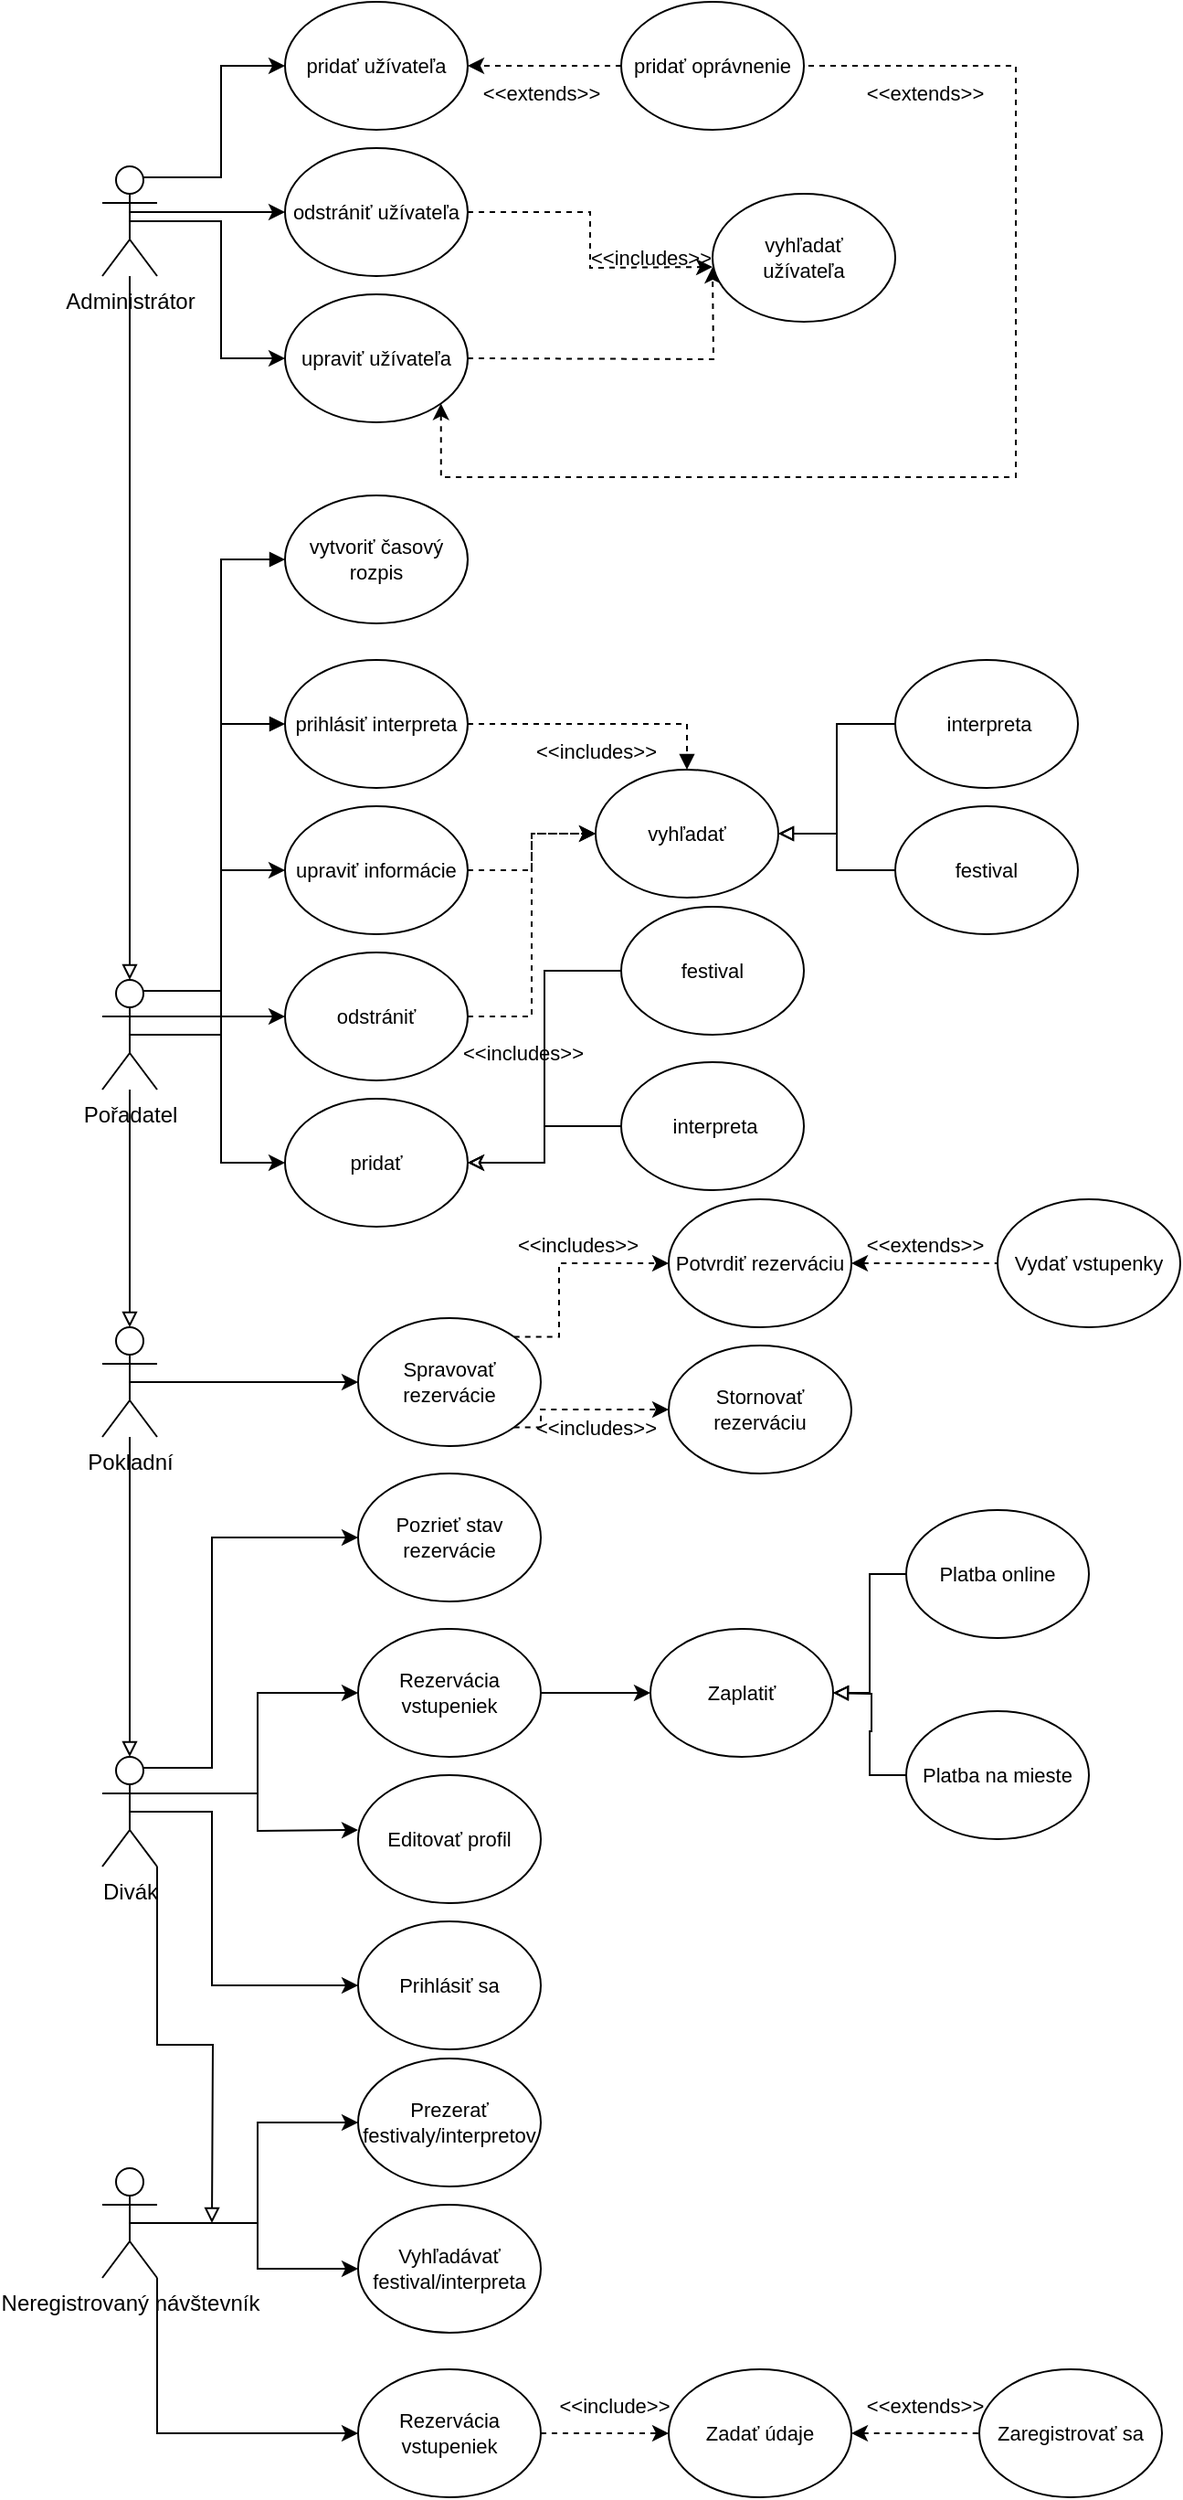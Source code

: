 <mxfile version="13.7.7" type="device"><diagram id="CpDh1_E-RGErYKuJ8NF5" name="Page-1"><mxGraphModel dx="735" dy="1962" grid="1" gridSize="10" guides="1" tooltips="1" connect="1" arrows="1" fold="1" page="1" pageScale="1" pageWidth="827" pageHeight="1169" math="0" shadow="0"><root><mxCell id="0"/><mxCell id="1" parent="0"/><mxCell id="YPE3AGC5MZsozbNIRSG_-3" value="" style="edgeStyle=orthogonalEdgeStyle;rounded=0;orthogonalLoop=1;jettySize=auto;html=1;endArrow=block;endFill=0;" parent="1" source="YPE3AGC5MZsozbNIRSG_-1" target="YPE3AGC5MZsozbNIRSG_-2" edge="1"><mxGeometry relative="1" as="geometry"/></mxCell><mxCell id="uHQpgscaBQbvKBIy0Z1K-59" style="edgeStyle=orthogonalEdgeStyle;rounded=0;orthogonalLoop=1;jettySize=auto;html=1;exitX=0.5;exitY=0.5;exitDx=0;exitDy=0;exitPerimeter=0;startArrow=none;startFill=0;endArrow=classic;endFill=1;fontSize=11;" parent="1" source="YPE3AGC5MZsozbNIRSG_-1" target="uHQpgscaBQbvKBIy0Z1K-51" edge="1"><mxGeometry relative="1" as="geometry"><Array as="points"><mxPoint x="95" y="-105"/></Array></mxGeometry></mxCell><mxCell id="uHQpgscaBQbvKBIy0Z1K-60" style="edgeStyle=orthogonalEdgeStyle;rounded=0;orthogonalLoop=1;jettySize=auto;html=1;exitX=0.75;exitY=0.1;exitDx=0;exitDy=0;exitPerimeter=0;entryX=0;entryY=0.5;entryDx=0;entryDy=0;startArrow=none;startFill=0;endArrow=classic;endFill=1;fontSize=11;" parent="1" source="YPE3AGC5MZsozbNIRSG_-1" target="uHQpgscaBQbvKBIy0Z1K-50" edge="1"><mxGeometry relative="1" as="geometry"/></mxCell><mxCell id="uHQpgscaBQbvKBIy0Z1K-61" style="edgeStyle=orthogonalEdgeStyle;rounded=0;orthogonalLoop=1;jettySize=auto;html=1;exitX=0.5;exitY=0.5;exitDx=0;exitDy=0;exitPerimeter=0;entryX=0;entryY=0.5;entryDx=0;entryDy=0;startArrow=none;startFill=0;endArrow=classic;endFill=1;fontSize=11;" parent="1" source="YPE3AGC5MZsozbNIRSG_-1" edge="1"><mxGeometry relative="1" as="geometry"><mxPoint x="180" y="-25" as="targetPoint"/><Array as="points"><mxPoint x="145" y="-100"/><mxPoint x="145" y="-25"/></Array></mxGeometry></mxCell><mxCell id="YPE3AGC5MZsozbNIRSG_-1" value="Administrátor" style="shape=umlActor;verticalLabelPosition=bottom;verticalAlign=top;html=1;outlineConnect=0;" parent="1" vertex="1"><mxGeometry x="80" y="-130" width="30" height="60" as="geometry"/></mxCell><mxCell id="uHQpgscaBQbvKBIy0Z1K-15" value="" style="edgeStyle=orthogonalEdgeStyle;rounded=0;orthogonalLoop=1;jettySize=auto;html=1;startArrow=none;startFill=0;endArrow=block;endFill=0;fontSize=11;" parent="1" source="YPE3AGC5MZsozbNIRSG_-2" target="YPE3AGC5MZsozbNIRSG_-5" edge="1"><mxGeometry relative="1" as="geometry"/></mxCell><mxCell id="uHQpgscaBQbvKBIy0Z1K-42" style="edgeStyle=orthogonalEdgeStyle;rounded=0;orthogonalLoop=1;jettySize=auto;html=1;exitX=0.5;exitY=0.5;exitDx=0;exitDy=0;exitPerimeter=0;startArrow=none;startFill=0;endArrow=classic;endFill=1;fontSize=11;" parent="1" source="YPE3AGC5MZsozbNIRSG_-2" target="uHQpgscaBQbvKBIy0Z1K-39" edge="1"><mxGeometry relative="1" as="geometry"/></mxCell><mxCell id="uHQpgscaBQbvKBIy0Z1K-43" style="edgeStyle=orthogonalEdgeStyle;rounded=0;orthogonalLoop=1;jettySize=auto;html=1;exitX=0.5;exitY=0.5;exitDx=0;exitDy=0;exitPerimeter=0;entryX=0;entryY=0.5;entryDx=0;entryDy=0;startArrow=none;startFill=0;endArrow=classic;endFill=1;fontSize=11;" parent="1" source="YPE3AGC5MZsozbNIRSG_-2" target="uHQpgscaBQbvKBIy0Z1K-38" edge="1"><mxGeometry relative="1" as="geometry"/></mxCell><mxCell id="LueLTl57gEkTUyTKZ4nw-1" style="edgeStyle=orthogonalEdgeStyle;rounded=0;orthogonalLoop=1;jettySize=auto;html=1;exitX=0.5;exitY=0.5;exitDx=0;exitDy=0;exitPerimeter=0;entryX=0;entryY=0.5;entryDx=0;entryDy=0;startArrow=none;startFill=0;endArrow=classic;endFill=1;fontSize=11;" parent="1" source="YPE3AGC5MZsozbNIRSG_-2" target="uHQpgscaBQbvKBIy0Z1K-16" edge="1"><mxGeometry relative="1" as="geometry"/></mxCell><mxCell id="LueLTl57gEkTUyTKZ4nw-6" style="edgeStyle=orthogonalEdgeStyle;rounded=0;orthogonalLoop=1;jettySize=auto;html=1;exitX=1;exitY=0.333;exitDx=0;exitDy=0;exitPerimeter=0;entryX=0;entryY=0.5;entryDx=0;entryDy=0;startArrow=none;startFill=0;endArrow=block;endFill=1;fontSize=11;" parent="1" source="YPE3AGC5MZsozbNIRSG_-2" target="LueLTl57gEkTUyTKZ4nw-5" edge="1"><mxGeometry relative="1" as="geometry"/></mxCell><mxCell id="LueLTl57gEkTUyTKZ4nw-10" style="edgeStyle=orthogonalEdgeStyle;rounded=0;orthogonalLoop=1;jettySize=auto;html=1;exitX=0.75;exitY=0.1;exitDx=0;exitDy=0;exitPerimeter=0;entryX=0;entryY=0.5;entryDx=0;entryDy=0;startArrow=none;startFill=0;endArrow=block;endFill=1;fontSize=11;" parent="1" source="YPE3AGC5MZsozbNIRSG_-2" target="LueLTl57gEkTUyTKZ4nw-9" edge="1"><mxGeometry relative="1" as="geometry"/></mxCell><mxCell id="YPE3AGC5MZsozbNIRSG_-2" value="Pořadatel" style="shape=umlActor;verticalLabelPosition=bottom;verticalAlign=top;html=1;outlineConnect=0;" parent="1" vertex="1"><mxGeometry x="80" y="315" width="30" height="60" as="geometry"/></mxCell><mxCell id="YPE3AGC5MZsozbNIRSG_-7" value="" style="edgeStyle=orthogonalEdgeStyle;rounded=0;orthogonalLoop=1;jettySize=auto;html=1;endArrow=block;endFill=0;" parent="1" source="YPE3AGC5MZsozbNIRSG_-5" target="YPE3AGC5MZsozbNIRSG_-6" edge="1"><mxGeometry relative="1" as="geometry"/></mxCell><mxCell id="YPE3AGC5MZsozbNIRSG_-52" style="edgeStyle=orthogonalEdgeStyle;rounded=0;orthogonalLoop=1;jettySize=auto;html=1;exitX=0.5;exitY=0.5;exitDx=0;exitDy=0;exitPerimeter=0;entryX=0;entryY=0.5;entryDx=0;entryDy=0;startArrow=none;startFill=0;endArrow=classic;endFill=1;fontSize=11;" parent="1" source="YPE3AGC5MZsozbNIRSG_-5" target="YPE3AGC5MZsozbNIRSG_-50" edge="1"><mxGeometry relative="1" as="geometry"/></mxCell><mxCell id="YPE3AGC5MZsozbNIRSG_-5" value="Pokladní" style="shape=umlActor;verticalLabelPosition=bottom;verticalAlign=top;html=1;outlineConnect=0;" parent="1" vertex="1"><mxGeometry x="80" y="505" width="30" height="60" as="geometry"/></mxCell><mxCell id="YPE3AGC5MZsozbNIRSG_-19" style="edgeStyle=orthogonalEdgeStyle;rounded=0;orthogonalLoop=1;jettySize=auto;html=1;exitX=1;exitY=1;exitDx=0;exitDy=0;exitPerimeter=0;fontSize=11;endArrow=block;endFill=0;" parent="1" source="YPE3AGC5MZsozbNIRSG_-6" edge="1"><mxGeometry relative="1" as="geometry"><mxPoint x="140" y="995" as="targetPoint"/></mxGeometry></mxCell><mxCell id="YPE3AGC5MZsozbNIRSG_-31" style="edgeStyle=orthogonalEdgeStyle;rounded=0;orthogonalLoop=1;jettySize=auto;html=1;exitX=1;exitY=0.333;exitDx=0;exitDy=0;exitPerimeter=0;startArrow=none;startFill=0;endArrow=classic;endFill=1;fontSize=11;" parent="1" source="YPE3AGC5MZsozbNIRSG_-6" edge="1"><mxGeometry relative="1" as="geometry"><mxPoint x="220" y="780" as="targetPoint"/></mxGeometry></mxCell><mxCell id="YPE3AGC5MZsozbNIRSG_-32" style="edgeStyle=orthogonalEdgeStyle;rounded=0;orthogonalLoop=1;jettySize=auto;html=1;exitX=1;exitY=0.333;exitDx=0;exitDy=0;exitPerimeter=0;entryX=0;entryY=0.5;entryDx=0;entryDy=0;startArrow=none;startFill=0;endArrow=classic;endFill=1;fontSize=11;" parent="1" source="YPE3AGC5MZsozbNIRSG_-6" edge="1"><mxGeometry relative="1" as="geometry"><mxPoint x="220" y="705" as="targetPoint"/><Array as="points"><mxPoint x="165" y="760"/><mxPoint x="165" y="705"/></Array></mxGeometry></mxCell><mxCell id="YPE3AGC5MZsozbNIRSG_-48" style="edgeStyle=orthogonalEdgeStyle;rounded=0;orthogonalLoop=1;jettySize=auto;html=1;exitX=0.75;exitY=0.1;exitDx=0;exitDy=0;exitPerimeter=0;entryX=0;entryY=0.5;entryDx=0;entryDy=0;startArrow=none;startFill=0;endArrow=classic;endFill=1;fontSize=11;" parent="1" source="YPE3AGC5MZsozbNIRSG_-6" target="YPE3AGC5MZsozbNIRSG_-47" edge="1"><mxGeometry relative="1" as="geometry"><Array as="points"><mxPoint x="140" y="746"/><mxPoint x="140" y="620"/></Array></mxGeometry></mxCell><mxCell id="uHQpgscaBQbvKBIy0Z1K-3" style="edgeStyle=orthogonalEdgeStyle;rounded=0;orthogonalLoop=1;jettySize=auto;html=1;exitX=0.5;exitY=0.5;exitDx=0;exitDy=0;exitPerimeter=0;entryX=0;entryY=0.5;entryDx=0;entryDy=0;startArrow=none;startFill=0;endArrow=classic;endFill=1;fontSize=11;" parent="1" source="YPE3AGC5MZsozbNIRSG_-6" target="uHQpgscaBQbvKBIy0Z1K-1" edge="1"><mxGeometry relative="1" as="geometry"><Array as="points"><mxPoint x="140" y="770"/><mxPoint x="140" y="865"/></Array></mxGeometry></mxCell><mxCell id="YPE3AGC5MZsozbNIRSG_-6" value="Divák" style="shape=umlActor;verticalLabelPosition=bottom;verticalAlign=top;html=1;outlineConnect=0;" parent="1" vertex="1"><mxGeometry x="80" y="740" width="30" height="60" as="geometry"/></mxCell><mxCell id="YPE3AGC5MZsozbNIRSG_-16" style="edgeStyle=orthogonalEdgeStyle;rounded=0;orthogonalLoop=1;jettySize=auto;html=1;exitX=0.5;exitY=0.5;exitDx=0;exitDy=0;exitPerimeter=0;entryX=0;entryY=0.5;entryDx=0;entryDy=0;fontSize=11;" parent="1" source="YPE3AGC5MZsozbNIRSG_-8" target="YPE3AGC5MZsozbNIRSG_-14" edge="1"><mxGeometry relative="1" as="geometry"/></mxCell><mxCell id="YPE3AGC5MZsozbNIRSG_-17" style="edgeStyle=orthogonalEdgeStyle;rounded=0;orthogonalLoop=1;jettySize=auto;html=1;exitX=0.5;exitY=0.5;exitDx=0;exitDy=0;exitPerimeter=0;entryX=0;entryY=0.5;entryDx=0;entryDy=0;fontSize=11;" parent="1" source="YPE3AGC5MZsozbNIRSG_-8" target="YPE3AGC5MZsozbNIRSG_-12" edge="1"><mxGeometry relative="1" as="geometry"/></mxCell><mxCell id="YPE3AGC5MZsozbNIRSG_-21" style="edgeStyle=orthogonalEdgeStyle;rounded=0;orthogonalLoop=1;jettySize=auto;html=1;exitX=1;exitY=1;exitDx=0;exitDy=0;exitPerimeter=0;entryX=0;entryY=0.5;entryDx=0;entryDy=0;endArrow=classic;endFill=1;fontSize=11;" parent="1" source="YPE3AGC5MZsozbNIRSG_-8" target="YPE3AGC5MZsozbNIRSG_-20" edge="1"><mxGeometry relative="1" as="geometry"/></mxCell><mxCell id="YPE3AGC5MZsozbNIRSG_-8" value="Neregistrovaný návštevník" style="shape=umlActor;verticalLabelPosition=bottom;verticalAlign=top;html=1;outlineConnect=0;" parent="1" vertex="1"><mxGeometry x="80" y="965" width="30" height="60" as="geometry"/></mxCell><mxCell id="YPE3AGC5MZsozbNIRSG_-12" value="Vyhľadávať festival/interpreta" style="ellipse;whiteSpace=wrap;html=1;fontSize=11;" parent="1" vertex="1"><mxGeometry x="220" y="985" width="100" height="70" as="geometry"/></mxCell><mxCell id="YPE3AGC5MZsozbNIRSG_-14" value="Prezerať festivaly/interpretov" style="ellipse;whiteSpace=wrap;html=1;fontSize=11;" parent="1" vertex="1"><mxGeometry x="220" y="905" width="100" height="70" as="geometry"/></mxCell><mxCell id="YPE3AGC5MZsozbNIRSG_-23" style="edgeStyle=orthogonalEdgeStyle;rounded=0;orthogonalLoop=1;jettySize=auto;html=1;exitX=1;exitY=0.5;exitDx=0;exitDy=0;endArrow=classic;endFill=1;fontSize=11;dashed=1;" parent="1" source="YPE3AGC5MZsozbNIRSG_-20" target="YPE3AGC5MZsozbNIRSG_-22" edge="1"><mxGeometry relative="1" as="geometry"/></mxCell><mxCell id="YPE3AGC5MZsozbNIRSG_-20" value="Rezervácia vstupeniek" style="ellipse;whiteSpace=wrap;html=1;fontSize=11;" parent="1" vertex="1"><mxGeometry x="220" y="1075" width="100" height="70" as="geometry"/></mxCell><mxCell id="YPE3AGC5MZsozbNIRSG_-26" style="edgeStyle=orthogonalEdgeStyle;rounded=0;orthogonalLoop=1;jettySize=auto;html=1;exitX=1;exitY=0.5;exitDx=0;exitDy=0;dashed=1;endArrow=none;endFill=0;fontSize=11;startArrow=classic;startFill=1;" parent="1" source="YPE3AGC5MZsozbNIRSG_-22" edge="1"><mxGeometry relative="1" as="geometry"><mxPoint x="560" y="1110" as="targetPoint"/></mxGeometry></mxCell><mxCell id="YPE3AGC5MZsozbNIRSG_-22" value="Zadať údaje" style="ellipse;whiteSpace=wrap;html=1;fontSize=11;" parent="1" vertex="1"><mxGeometry x="390" y="1075" width="100" height="70" as="geometry"/></mxCell><mxCell id="YPE3AGC5MZsozbNIRSG_-24" value="&amp;lt;&amp;lt;include&amp;gt;&amp;gt;" style="text;html=1;align=center;verticalAlign=middle;resizable=0;points=[];autosize=1;fontSize=11;" parent="1" vertex="1"><mxGeometry x="320" y="1085" width="80" height="20" as="geometry"/></mxCell><mxCell id="YPE3AGC5MZsozbNIRSG_-25" value="Zaregistrovať sa" style="ellipse;whiteSpace=wrap;html=1;fontSize=11;" parent="1" vertex="1"><mxGeometry x="560" y="1075" width="100" height="70" as="geometry"/></mxCell><mxCell id="YPE3AGC5MZsozbNIRSG_-27" value="&amp;lt;&amp;lt;extends&amp;gt;&amp;gt;" style="text;html=1;align=center;verticalAlign=middle;resizable=0;points=[];autosize=1;fontSize=11;" parent="1" vertex="1"><mxGeometry x="490" y="1085" width="80" height="20" as="geometry"/></mxCell><mxCell id="YPE3AGC5MZsozbNIRSG_-34" style="edgeStyle=orthogonalEdgeStyle;rounded=0;orthogonalLoop=1;jettySize=auto;html=1;exitX=1;exitY=0.5;exitDx=0;exitDy=0;entryX=0;entryY=0.5;entryDx=0;entryDy=0;startArrow=none;startFill=0;endArrow=classic;endFill=1;fontSize=11;" parent="1" edge="1"><mxGeometry relative="1" as="geometry"><mxPoint x="320" y="705" as="sourcePoint"/><mxPoint x="380" y="705" as="targetPoint"/></mxGeometry></mxCell><mxCell id="YPE3AGC5MZsozbNIRSG_-28" value="Rezervácia vstupeniek" style="ellipse;whiteSpace=wrap;html=1;fontSize=11;" parent="1" vertex="1"><mxGeometry x="220" y="670" width="100" height="70" as="geometry"/></mxCell><mxCell id="YPE3AGC5MZsozbNIRSG_-30" value="Editovať profil" style="ellipse;whiteSpace=wrap;html=1;fontSize=11;" parent="1" vertex="1"><mxGeometry x="220" y="750" width="100" height="70" as="geometry"/></mxCell><mxCell id="YPE3AGC5MZsozbNIRSG_-44" style="edgeStyle=orthogonalEdgeStyle;rounded=0;orthogonalLoop=1;jettySize=auto;html=1;exitX=1;exitY=0.5;exitDx=0;exitDy=0;entryX=0;entryY=0.5;entryDx=0;entryDy=0;startArrow=block;startFill=0;endArrow=none;endFill=0;fontSize=11;" parent="1" target="YPE3AGC5MZsozbNIRSG_-37" edge="1"><mxGeometry relative="1" as="geometry"><mxPoint x="480" y="705" as="sourcePoint"/></mxGeometry></mxCell><mxCell id="YPE3AGC5MZsozbNIRSG_-46" style="edgeStyle=orthogonalEdgeStyle;rounded=0;orthogonalLoop=1;jettySize=auto;html=1;exitX=1;exitY=0.5;exitDx=0;exitDy=0;entryX=0;entryY=0.5;entryDx=0;entryDy=0;startArrow=block;startFill=0;endArrow=none;endFill=0;fontSize=11;" parent="1" source="YPE3AGC5MZsozbNIRSG_-33" target="YPE3AGC5MZsozbNIRSG_-35" edge="1"><mxGeometry relative="1" as="geometry"/></mxCell><mxCell id="YPE3AGC5MZsozbNIRSG_-33" value="Zaplatiť" style="ellipse;whiteSpace=wrap;html=1;fontSize=11;" parent="1" vertex="1"><mxGeometry x="380" y="670" width="100" height="70" as="geometry"/></mxCell><mxCell id="YPE3AGC5MZsozbNIRSG_-35" value="Platba online" style="ellipse;whiteSpace=wrap;html=1;fontSize=11;" parent="1" vertex="1"><mxGeometry x="520" y="605" width="100" height="70" as="geometry"/></mxCell><mxCell id="YPE3AGC5MZsozbNIRSG_-37" value="Platba na mieste" style="ellipse;whiteSpace=wrap;html=1;fontSize=11;" parent="1" vertex="1"><mxGeometry x="520" y="715" width="100" height="70" as="geometry"/></mxCell><mxCell id="YPE3AGC5MZsozbNIRSG_-47" value="Pozrieť stav rezervácie" style="ellipse;whiteSpace=wrap;html=1;fontSize=11;" parent="1" vertex="1"><mxGeometry x="220" y="585" width="100" height="70" as="geometry"/></mxCell><mxCell id="uHQpgscaBQbvKBIy0Z1K-8" style="edgeStyle=orthogonalEdgeStyle;rounded=0;orthogonalLoop=1;jettySize=auto;html=1;exitX=1;exitY=1;exitDx=0;exitDy=0;entryX=0;entryY=0.5;entryDx=0;entryDy=0;startArrow=none;startFill=0;endArrow=classic;endFill=1;fontSize=11;dashed=1;" parent="1" source="YPE3AGC5MZsozbNIRSG_-50" target="uHQpgscaBQbvKBIy0Z1K-6" edge="1"><mxGeometry relative="1" as="geometry"><Array as="points"><mxPoint x="320" y="560"/><mxPoint x="320" y="550"/></Array></mxGeometry></mxCell><mxCell id="uHQpgscaBQbvKBIy0Z1K-9" style="edgeStyle=orthogonalEdgeStyle;rounded=0;orthogonalLoop=1;jettySize=auto;html=1;exitX=1;exitY=0;exitDx=0;exitDy=0;entryX=0;entryY=0.5;entryDx=0;entryDy=0;startArrow=none;startFill=0;endArrow=classic;endFill=1;fontSize=11;dashed=1;" parent="1" source="YPE3AGC5MZsozbNIRSG_-50" target="uHQpgscaBQbvKBIy0Z1K-4" edge="1"><mxGeometry relative="1" as="geometry"><Array as="points"><mxPoint x="330" y="510"/><mxPoint x="330" y="470"/></Array></mxGeometry></mxCell><mxCell id="YPE3AGC5MZsozbNIRSG_-50" value="Spravovať rezervácie" style="ellipse;whiteSpace=wrap;html=1;fontSize=11;" parent="1" vertex="1"><mxGeometry x="220" y="500" width="100" height="70" as="geometry"/></mxCell><mxCell id="uHQpgscaBQbvKBIy0Z1K-1" value="Prihlásiť sa" style="ellipse;whiteSpace=wrap;html=1;fontSize=11;" parent="1" vertex="1"><mxGeometry x="220" y="830" width="100" height="70" as="geometry"/></mxCell><mxCell id="uHQpgscaBQbvKBIy0Z1K-13" style="edgeStyle=orthogonalEdgeStyle;rounded=0;orthogonalLoop=1;jettySize=auto;html=1;exitX=1;exitY=0.5;exitDx=0;exitDy=0;dashed=1;startArrow=classic;startFill=1;endArrow=none;endFill=0;fontSize=11;" parent="1" source="uHQpgscaBQbvKBIy0Z1K-4" target="uHQpgscaBQbvKBIy0Z1K-12" edge="1"><mxGeometry relative="1" as="geometry"/></mxCell><mxCell id="uHQpgscaBQbvKBIy0Z1K-4" value="Potvrdiť rezerváciu" style="ellipse;whiteSpace=wrap;html=1;fontSize=11;" parent="1" vertex="1"><mxGeometry x="390" y="435" width="100" height="70" as="geometry"/></mxCell><mxCell id="uHQpgscaBQbvKBIy0Z1K-6" value="Stornovať rezerváciu" style="ellipse;whiteSpace=wrap;html=1;fontSize=11;" parent="1" vertex="1"><mxGeometry x="390" y="515" width="100" height="70" as="geometry"/></mxCell><mxCell id="uHQpgscaBQbvKBIy0Z1K-10" value="&amp;lt;&amp;lt;includes&amp;gt;&amp;gt;" style="text;html=1;align=center;verticalAlign=middle;resizable=0;points=[];autosize=1;fontSize=11;" parent="1" vertex="1"><mxGeometry x="300" y="450" width="80" height="20" as="geometry"/></mxCell><mxCell id="uHQpgscaBQbvKBIy0Z1K-11" value="&amp;lt;&amp;lt;includes&amp;gt;&amp;gt;" style="text;html=1;align=center;verticalAlign=middle;resizable=0;points=[];autosize=1;fontSize=11;" parent="1" vertex="1"><mxGeometry x="310" y="550" width="80" height="20" as="geometry"/></mxCell><mxCell id="uHQpgscaBQbvKBIy0Z1K-12" value="Vydať vstupenky" style="ellipse;whiteSpace=wrap;html=1;fontSize=11;" parent="1" vertex="1"><mxGeometry x="570" y="435" width="100" height="70" as="geometry"/></mxCell><mxCell id="uHQpgscaBQbvKBIy0Z1K-14" value="&amp;lt;&amp;lt;extends&amp;gt;&amp;gt;" style="text;html=1;align=center;verticalAlign=middle;resizable=0;points=[];autosize=1;fontSize=11;" parent="1" vertex="1"><mxGeometry x="490" y="450" width="80" height="20" as="geometry"/></mxCell><mxCell id="uHQpgscaBQbvKBIy0Z1K-16" value="pridať" style="ellipse;whiteSpace=wrap;html=1;fontSize=11;" parent="1" vertex="1"><mxGeometry x="180" y="380" width="100" height="70" as="geometry"/></mxCell><mxCell id="LueLTl57gEkTUyTKZ4nw-4" style="edgeStyle=orthogonalEdgeStyle;rounded=0;orthogonalLoop=1;jettySize=auto;html=1;exitX=0;exitY=0.5;exitDx=0;exitDy=0;entryX=1;entryY=0.5;entryDx=0;entryDy=0;startArrow=none;startFill=0;endArrow=block;endFill=0;fontSize=11;" parent="1" source="uHQpgscaBQbvKBIy0Z1K-19" target="uHQpgscaBQbvKBIy0Z1K-44" edge="1"><mxGeometry relative="1" as="geometry"/></mxCell><mxCell id="uHQpgscaBQbvKBIy0Z1K-19" value="&amp;nbsp;interpreta" style="ellipse;whiteSpace=wrap;html=1;fontSize=11;" parent="1" vertex="1"><mxGeometry x="514" y="140" width="100" height="70" as="geometry"/></mxCell><mxCell id="LueLTl57gEkTUyTKZ4nw-3" style="edgeStyle=orthogonalEdgeStyle;rounded=0;orthogonalLoop=1;jettySize=auto;html=1;exitX=0;exitY=0.5;exitDx=0;exitDy=0;entryX=1;entryY=0.5;entryDx=0;entryDy=0;startArrow=none;startFill=0;endArrow=block;endFill=0;fontSize=11;" parent="1" source="uHQpgscaBQbvKBIy0Z1K-24" target="uHQpgscaBQbvKBIy0Z1K-44" edge="1"><mxGeometry relative="1" as="geometry"/></mxCell><mxCell id="uHQpgscaBQbvKBIy0Z1K-24" value="festival" style="ellipse;whiteSpace=wrap;html=1;fontSize=11;" parent="1" vertex="1"><mxGeometry x="514" y="220" width="100" height="70" as="geometry"/></mxCell><mxCell id="uHQpgscaBQbvKBIy0Z1K-45" style="edgeStyle=orthogonalEdgeStyle;rounded=0;orthogonalLoop=1;jettySize=auto;html=1;exitX=1;exitY=0.5;exitDx=0;exitDy=0;entryX=0;entryY=0.5;entryDx=0;entryDy=0;startArrow=none;startFill=0;endArrow=classic;endFill=1;fontSize=11;dashed=1;" parent="1" source="uHQpgscaBQbvKBIy0Z1K-38" target="uHQpgscaBQbvKBIy0Z1K-44" edge="1"><mxGeometry relative="1" as="geometry"/></mxCell><mxCell id="uHQpgscaBQbvKBIy0Z1K-38" value="upraviť informácie" style="ellipse;whiteSpace=wrap;html=1;fontSize=11;" parent="1" vertex="1"><mxGeometry x="180" y="220" width="100" height="70" as="geometry"/></mxCell><mxCell id="uHQpgscaBQbvKBIy0Z1K-46" style="edgeStyle=orthogonalEdgeStyle;rounded=0;orthogonalLoop=1;jettySize=auto;html=1;exitX=1;exitY=0.5;exitDx=0;exitDy=0;entryX=0;entryY=0.5;entryDx=0;entryDy=0;startArrow=none;startFill=0;endArrow=classic;endFill=1;fontSize=11;dashed=1;" parent="1" source="uHQpgscaBQbvKBIy0Z1K-39" target="uHQpgscaBQbvKBIy0Z1K-44" edge="1"><mxGeometry relative="1" as="geometry"/></mxCell><mxCell id="uHQpgscaBQbvKBIy0Z1K-39" value="odstrániť" style="ellipse;whiteSpace=wrap;html=1;fontSize=11;" parent="1" vertex="1"><mxGeometry x="180" y="300" width="100" height="70" as="geometry"/></mxCell><mxCell id="uHQpgscaBQbvKBIy0Z1K-44" value="vyhľadať" style="ellipse;whiteSpace=wrap;html=1;fontSize=11;" parent="1" vertex="1"><mxGeometry x="350" y="200" width="100" height="70" as="geometry"/></mxCell><mxCell id="uHQpgscaBQbvKBIy0Z1K-48" value="&amp;lt;&amp;lt;includes&amp;gt;&amp;gt;" style="text;html=1;align=center;verticalAlign=middle;resizable=0;points=[];autosize=1;fontSize=11;" parent="1" vertex="1"><mxGeometry x="270" y="345" width="80" height="20" as="geometry"/></mxCell><mxCell id="uHQpgscaBQbvKBIy0Z1K-50" value="pridať užívateľa" style="ellipse;whiteSpace=wrap;html=1;fontSize=11;" parent="1" vertex="1"><mxGeometry x="180" y="-220" width="100" height="70" as="geometry"/></mxCell><mxCell id="uHQpgscaBQbvKBIy0Z1K-63" style="edgeStyle=orthogonalEdgeStyle;rounded=0;orthogonalLoop=1;jettySize=auto;html=1;exitX=1;exitY=0.5;exitDx=0;exitDy=0;startArrow=none;startFill=0;endArrow=classic;endFill=1;fontSize=11;dashed=1;" parent="1" source="uHQpgscaBQbvKBIy0Z1K-51" edge="1"><mxGeometry relative="1" as="geometry"><mxPoint x="414" y="-75" as="targetPoint"/></mxGeometry></mxCell><mxCell id="uHQpgscaBQbvKBIy0Z1K-51" value="odstrániť užívateľa" style="ellipse;whiteSpace=wrap;html=1;fontSize=11;" parent="1" vertex="1"><mxGeometry x="180" y="-140" width="100" height="70" as="geometry"/></mxCell><mxCell id="uHQpgscaBQbvKBIy0Z1K-64" style="edgeStyle=orthogonalEdgeStyle;rounded=0;orthogonalLoop=1;jettySize=auto;html=1;exitX=1;exitY=0.5;exitDx=0;exitDy=0;entryX=0;entryY=0.5;entryDx=0;entryDy=0;dashed=1;startArrow=none;startFill=0;endArrow=classic;endFill=1;fontSize=11;" parent="1" edge="1"><mxGeometry relative="1" as="geometry"><mxPoint x="280" y="-25" as="sourcePoint"/><mxPoint x="414" y="-75" as="targetPoint"/></mxGeometry></mxCell><mxCell id="rmvI_rrWCoH68EGRxNQl-1" style="edgeStyle=orthogonalEdgeStyle;rounded=0;orthogonalLoop=1;jettySize=auto;html=1;exitX=1;exitY=1;exitDx=0;exitDy=0;entryX=1;entryY=0.5;entryDx=0;entryDy=0;dashed=1;startArrow=classic;startFill=1;endArrow=none;endFill=0;" edge="1" parent="1" source="uHQpgscaBQbvKBIy0Z1K-52" target="uHQpgscaBQbvKBIy0Z1K-53"><mxGeometry relative="1" as="geometry"><Array as="points"><mxPoint x="265" y="40"/><mxPoint x="580" y="40"/><mxPoint x="580" y="-185"/></Array></mxGeometry></mxCell><mxCell id="uHQpgscaBQbvKBIy0Z1K-52" value="upraviť užívateľa" style="ellipse;whiteSpace=wrap;html=1;fontSize=11;" parent="1" vertex="1"><mxGeometry x="180" y="-60" width="100" height="70" as="geometry"/></mxCell><mxCell id="uHQpgscaBQbvKBIy0Z1K-54" style="edgeStyle=orthogonalEdgeStyle;rounded=0;orthogonalLoop=1;jettySize=auto;html=1;exitX=0;exitY=0.5;exitDx=0;exitDy=0;entryX=1;entryY=0.5;entryDx=0;entryDy=0;dashed=1;startArrow=none;startFill=0;endArrow=classic;endFill=1;fontSize=11;" parent="1" source="uHQpgscaBQbvKBIy0Z1K-53" target="uHQpgscaBQbvKBIy0Z1K-50" edge="1"><mxGeometry relative="1" as="geometry"/></mxCell><mxCell id="uHQpgscaBQbvKBIy0Z1K-53" value="pridať oprávnenie" style="ellipse;whiteSpace=wrap;html=1;fontSize=11;" parent="1" vertex="1"><mxGeometry x="364" y="-220" width="100" height="70" as="geometry"/></mxCell><mxCell id="uHQpgscaBQbvKBIy0Z1K-55" value="&amp;lt;&amp;lt;extends&amp;gt;&amp;gt;" style="text;html=1;align=center;verticalAlign=middle;resizable=0;points=[];autosize=1;fontSize=11;" parent="1" vertex="1"><mxGeometry x="280" y="-180" width="80" height="20" as="geometry"/></mxCell><mxCell id="uHQpgscaBQbvKBIy0Z1K-62" value="vyhľadať&lt;br&gt;užívateľa" style="ellipse;whiteSpace=wrap;html=1;fontSize=11;" parent="1" vertex="1"><mxGeometry x="414" y="-115" width="100" height="70" as="geometry"/></mxCell><mxCell id="uHQpgscaBQbvKBIy0Z1K-65" value="&amp;lt;&amp;lt;includes&amp;gt;&amp;gt;" style="text;html=1;align=center;verticalAlign=middle;resizable=0;points=[];autosize=1;fontSize=11;" parent="1" vertex="1"><mxGeometry x="340" y="-90" width="80" height="20" as="geometry"/></mxCell><mxCell id="LueLTl57gEkTUyTKZ4nw-7" style="edgeStyle=orthogonalEdgeStyle;rounded=0;orthogonalLoop=1;jettySize=auto;html=1;exitX=1;exitY=0.5;exitDx=0;exitDy=0;entryX=0.5;entryY=0;entryDx=0;entryDy=0;startArrow=none;startFill=0;endArrow=block;endFill=1;fontSize=11;dashed=1;" parent="1" source="LueLTl57gEkTUyTKZ4nw-5" target="uHQpgscaBQbvKBIy0Z1K-44" edge="1"><mxGeometry relative="1" as="geometry"/></mxCell><mxCell id="LueLTl57gEkTUyTKZ4nw-5" value="prihlásiť interpreta" style="ellipse;whiteSpace=wrap;html=1;fontSize=11;" parent="1" vertex="1"><mxGeometry x="180" y="140" width="100" height="70" as="geometry"/></mxCell><mxCell id="LueLTl57gEkTUyTKZ4nw-8" value="&amp;lt;&amp;lt;includes&amp;gt;&amp;gt;" style="text;html=1;align=center;verticalAlign=middle;resizable=0;points=[];autosize=1;fontSize=11;" parent="1" vertex="1"><mxGeometry x="310" y="180" width="80" height="20" as="geometry"/></mxCell><mxCell id="LueLTl57gEkTUyTKZ4nw-9" value="vytvoriť časový rozpis" style="ellipse;whiteSpace=wrap;html=1;fontSize=11;" parent="1" vertex="1"><mxGeometry x="180" y="50" width="100" height="70" as="geometry"/></mxCell><mxCell id="rmvI_rrWCoH68EGRxNQl-2" value="&amp;lt;&amp;lt;extends&amp;gt;&amp;gt;" style="text;html=1;align=center;verticalAlign=middle;resizable=0;points=[];autosize=1;fontSize=11;" vertex="1" parent="1"><mxGeometry x="490" y="-180" width="80" height="20" as="geometry"/></mxCell><mxCell id="rmvI_rrWCoH68EGRxNQl-8" style="edgeStyle=orthogonalEdgeStyle;rounded=0;orthogonalLoop=1;jettySize=auto;html=1;exitX=0;exitY=0.5;exitDx=0;exitDy=0;entryX=1;entryY=0.5;entryDx=0;entryDy=0;startArrow=none;startFill=0;endArrow=classic;endFill=0;" edge="1" parent="1" source="rmvI_rrWCoH68EGRxNQl-4" target="uHQpgscaBQbvKBIy0Z1K-16"><mxGeometry relative="1" as="geometry"/></mxCell><mxCell id="rmvI_rrWCoH68EGRxNQl-4" value="&amp;nbsp;interpreta" style="ellipse;whiteSpace=wrap;html=1;fontSize=11;" vertex="1" parent="1"><mxGeometry x="364" y="360" width="100" height="70" as="geometry"/></mxCell><mxCell id="rmvI_rrWCoH68EGRxNQl-7" style="edgeStyle=orthogonalEdgeStyle;rounded=0;orthogonalLoop=1;jettySize=auto;html=1;exitX=0;exitY=0.5;exitDx=0;exitDy=0;entryX=1;entryY=0.5;entryDx=0;entryDy=0;startArrow=none;startFill=0;endArrow=classic;endFill=0;" edge="1" parent="1" source="rmvI_rrWCoH68EGRxNQl-6" target="uHQpgscaBQbvKBIy0Z1K-16"><mxGeometry relative="1" as="geometry"/></mxCell><mxCell id="rmvI_rrWCoH68EGRxNQl-6" value="festival" style="ellipse;whiteSpace=wrap;html=1;fontSize=11;" vertex="1" parent="1"><mxGeometry x="364" y="275" width="100" height="70" as="geometry"/></mxCell></root></mxGraphModel></diagram></mxfile>